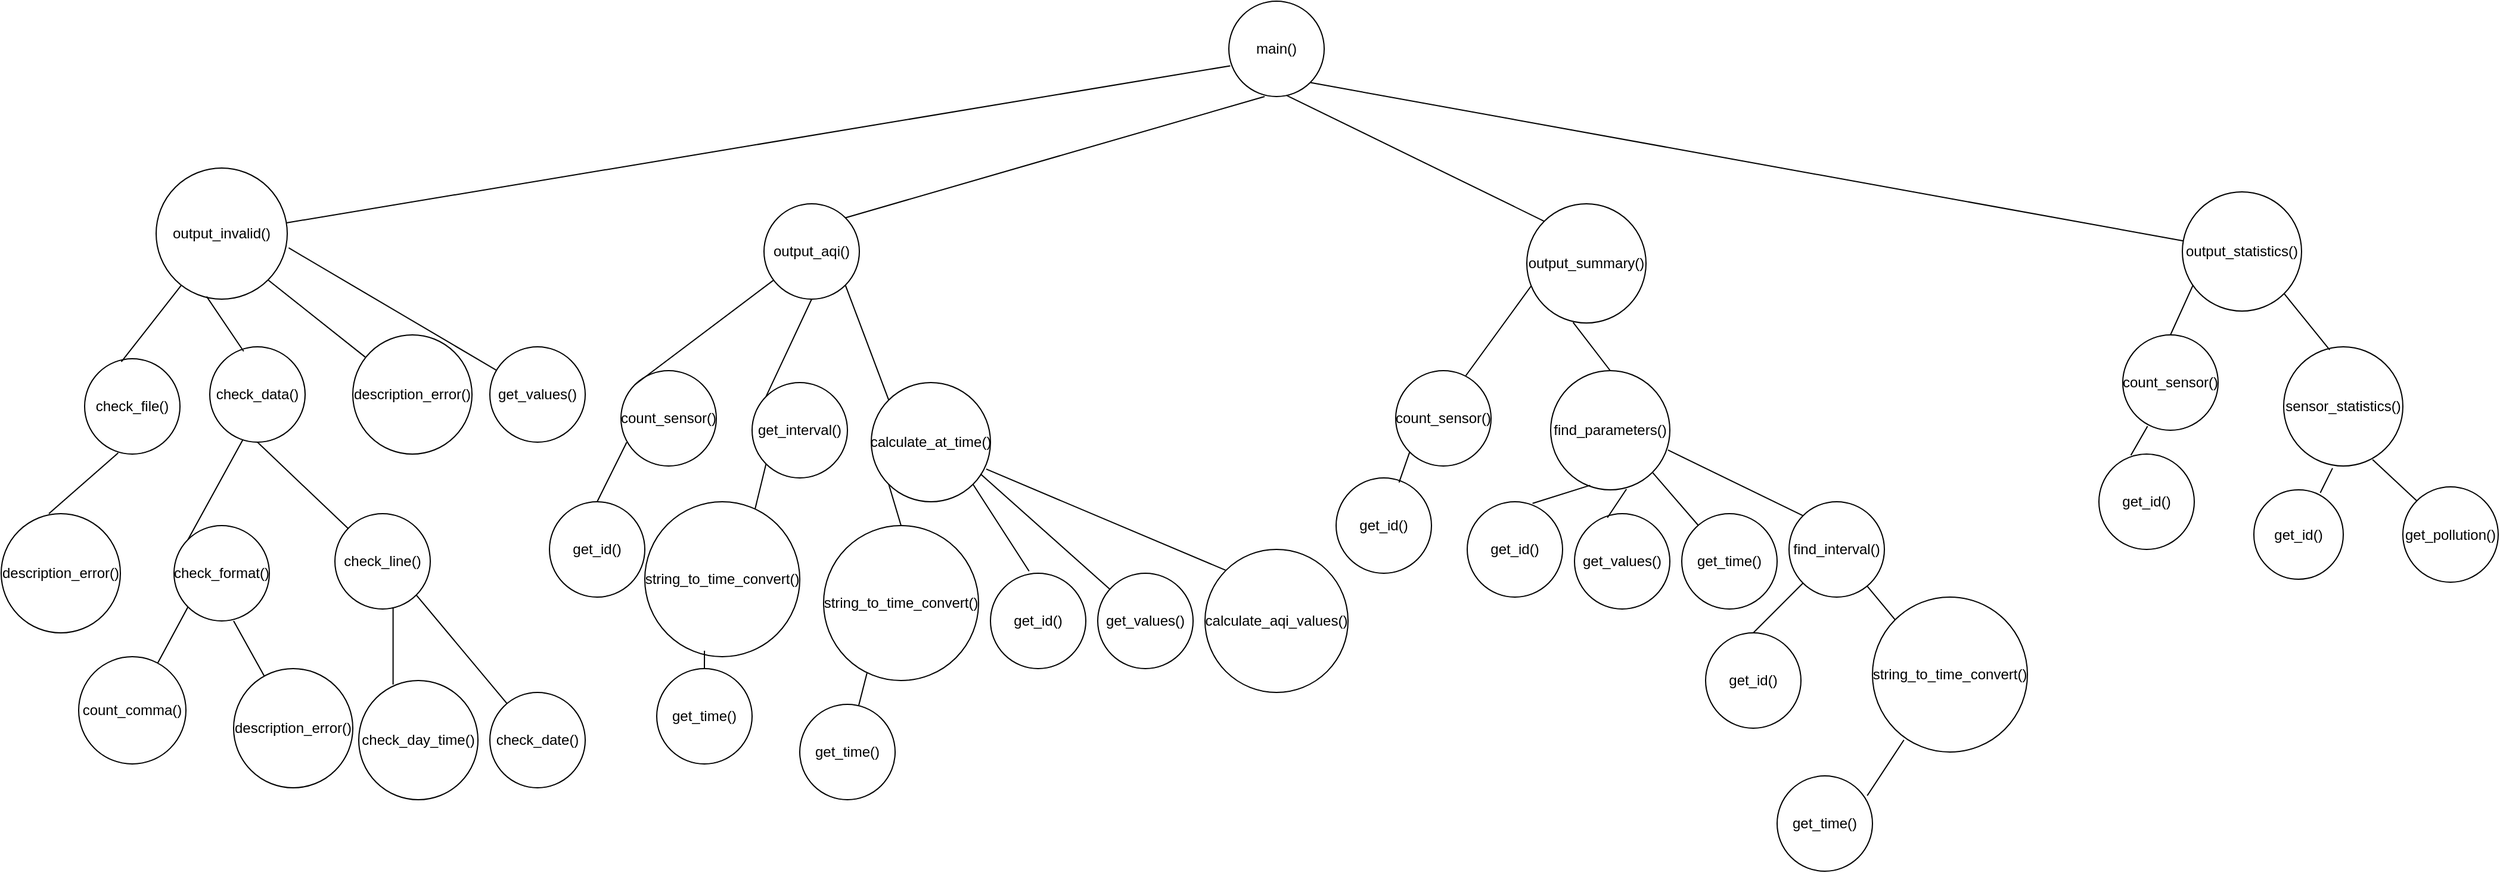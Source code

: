 <mxfile version="20.8.3" type="github" pages="2">
  <diagram id="cuSqO_4xSp7wu_9kqnW6" name="Page-1">
    <mxGraphModel dx="2813" dy="811" grid="1" gridSize="10" guides="1" tooltips="1" connect="1" arrows="1" fold="1" page="1" pageScale="1" pageWidth="850" pageHeight="1100" math="0" shadow="0">
      <root>
        <mxCell id="0" />
        <mxCell id="1" parent="0" />
        <mxCell id="RL_vZmTEsVki9VU4-pgK-1" value="main()" style="ellipse;whiteSpace=wrap;html=1;aspect=fixed;" parent="1" vertex="1">
          <mxGeometry x="390" y="10" width="80" height="80" as="geometry" />
        </mxCell>
        <mxCell id="RL_vZmTEsVki9VU4-pgK-2" value="output_aqi()" style="ellipse;whiteSpace=wrap;html=1;aspect=fixed;" parent="1" vertex="1">
          <mxGeometry y="180" width="80" height="80" as="geometry" />
        </mxCell>
        <mxCell id="RL_vZmTEsVki9VU4-pgK-3" value="output_summary()" style="ellipse;whiteSpace=wrap;html=1;aspect=fixed;" parent="1" vertex="1">
          <mxGeometry x="640" y="180" width="100" height="100" as="geometry" />
        </mxCell>
        <mxCell id="RL_vZmTEsVki9VU4-pgK-4" value="output_invalid()" style="ellipse;whiteSpace=wrap;html=1;aspect=fixed;" parent="1" vertex="1">
          <mxGeometry x="-510" y="150" width="110" height="110" as="geometry" />
        </mxCell>
        <mxCell id="RL_vZmTEsVki9VU4-pgK-5" value="output_statistics()" style="ellipse;whiteSpace=wrap;html=1;aspect=fixed;" parent="1" vertex="1">
          <mxGeometry x="1190" y="170" width="100" height="100" as="geometry" />
        </mxCell>
        <mxCell id="RL_vZmTEsVki9VU4-pgK-7" value="" style="endArrow=none;html=1;rounded=0;entryX=0.015;entryY=0.678;entryDx=0;entryDy=0;entryPerimeter=0;" parent="1" source="RL_vZmTEsVki9VU4-pgK-4" target="RL_vZmTEsVki9VU4-pgK-1" edge="1">
          <mxGeometry width="50" height="50" relative="1" as="geometry">
            <mxPoint x="260" y="120" as="sourcePoint" />
            <mxPoint x="310" y="70" as="targetPoint" />
          </mxGeometry>
        </mxCell>
        <mxCell id="RL_vZmTEsVki9VU4-pgK-8" value="" style="endArrow=none;html=1;rounded=0;entryX=0.375;entryY=1;entryDx=0;entryDy=0;entryPerimeter=0;exitX=1;exitY=0;exitDx=0;exitDy=0;" parent="1" source="RL_vZmTEsVki9VU4-pgK-2" target="RL_vZmTEsVki9VU4-pgK-1" edge="1">
          <mxGeometry width="50" height="50" relative="1" as="geometry">
            <mxPoint x="320" y="180" as="sourcePoint" />
            <mxPoint x="370" y="130" as="targetPoint" />
          </mxGeometry>
        </mxCell>
        <mxCell id="RL_vZmTEsVki9VU4-pgK-9" value="" style="endArrow=none;html=1;rounded=0;entryX=0.605;entryY=0.988;entryDx=0;entryDy=0;entryPerimeter=0;exitX=0;exitY=0;exitDx=0;exitDy=0;" parent="1" target="RL_vZmTEsVki9VU4-pgK-1" edge="1" source="RL_vZmTEsVki9VU4-pgK-3">
          <mxGeometry width="50" height="50" relative="1" as="geometry">
            <mxPoint x="460" y="240" as="sourcePoint" />
            <mxPoint x="450" y="140" as="targetPoint" />
          </mxGeometry>
        </mxCell>
        <mxCell id="RL_vZmTEsVki9VU4-pgK-10" value="" style="endArrow=none;html=1;rounded=0;entryX=1;entryY=1;entryDx=0;entryDy=0;" parent="1" source="RL_vZmTEsVki9VU4-pgK-5" target="RL_vZmTEsVki9VU4-pgK-1" edge="1">
          <mxGeometry width="50" height="50" relative="1" as="geometry">
            <mxPoint x="500" y="170" as="sourcePoint" />
            <mxPoint x="550" y="120" as="targetPoint" />
          </mxGeometry>
        </mxCell>
        <mxCell id="RL_vZmTEsVki9VU4-pgK-11" value="check_file()" style="ellipse;whiteSpace=wrap;html=1;aspect=fixed;" parent="1" vertex="1">
          <mxGeometry x="-570" y="310" width="80" height="80" as="geometry" />
        </mxCell>
        <mxCell id="RL_vZmTEsVki9VU4-pgK-12" value="check_data()" style="ellipse;whiteSpace=wrap;html=1;aspect=fixed;" parent="1" vertex="1">
          <mxGeometry x="-465" y="300" width="80" height="80" as="geometry" />
        </mxCell>
        <mxCell id="RL_vZmTEsVki9VU4-pgK-13" value="description_error()" style="ellipse;whiteSpace=wrap;html=1;aspect=fixed;" parent="1" vertex="1">
          <mxGeometry x="-345" y="290" width="100" height="100" as="geometry" />
        </mxCell>
        <mxCell id="RL_vZmTEsVki9VU4-pgK-14" value="get_values()" style="ellipse;whiteSpace=wrap;html=1;aspect=fixed;" parent="1" vertex="1">
          <mxGeometry x="-230" y="300" width="80" height="80" as="geometry" />
        </mxCell>
        <mxCell id="IlgSwS_JlBay_ioRpLjO-1" value="" style="endArrow=none;html=1;rounded=0;exitX=0.385;exitY=0.032;exitDx=0;exitDy=0;exitPerimeter=0;" edge="1" parent="1" source="RL_vZmTEsVki9VU4-pgK-11" target="RL_vZmTEsVki9VU4-pgK-4">
          <mxGeometry width="50" height="50" relative="1" as="geometry">
            <mxPoint x="10" y="390" as="sourcePoint" />
            <mxPoint x="60" y="340" as="targetPoint" />
          </mxGeometry>
        </mxCell>
        <mxCell id="IlgSwS_JlBay_ioRpLjO-2" value="" style="endArrow=none;html=1;rounded=0;entryX=0.385;entryY=0.98;entryDx=0;entryDy=0;entryPerimeter=0;exitX=0.355;exitY=0.047;exitDx=0;exitDy=0;exitPerimeter=0;" edge="1" parent="1" source="RL_vZmTEsVki9VU4-pgK-12" target="RL_vZmTEsVki9VU4-pgK-4">
          <mxGeometry width="50" height="50" relative="1" as="geometry">
            <mxPoint x="140" y="390" as="sourcePoint" />
            <mxPoint x="190" y="340" as="targetPoint" />
          </mxGeometry>
        </mxCell>
        <mxCell id="IlgSwS_JlBay_ioRpLjO-3" value="" style="endArrow=none;html=1;rounded=0;entryX=1;entryY=1;entryDx=0;entryDy=0;" edge="1" parent="1" source="RL_vZmTEsVki9VU4-pgK-13" target="RL_vZmTEsVki9VU4-pgK-4">
          <mxGeometry width="50" height="50" relative="1" as="geometry">
            <mxPoint x="160" y="350" as="sourcePoint" />
            <mxPoint x="210" y="300" as="targetPoint" />
          </mxGeometry>
        </mxCell>
        <mxCell id="IlgSwS_JlBay_ioRpLjO-4" value="" style="endArrow=none;html=1;rounded=0;entryX=1.011;entryY=0.609;entryDx=0;entryDy=0;entryPerimeter=0;" edge="1" parent="1" source="RL_vZmTEsVki9VU4-pgK-14" target="RL_vZmTEsVki9VU4-pgK-4">
          <mxGeometry width="50" height="50" relative="1" as="geometry">
            <mxPoint x="230" y="320" as="sourcePoint" />
            <mxPoint x="280" y="270" as="targetPoint" />
          </mxGeometry>
        </mxCell>
        <mxCell id="cVagQFuCA1IBpd_fFFHr-1" value="description_error()" style="ellipse;whiteSpace=wrap;html=1;aspect=fixed;" vertex="1" parent="1">
          <mxGeometry x="-640" y="440" width="100" height="100" as="geometry" />
        </mxCell>
        <mxCell id="cVagQFuCA1IBpd_fFFHr-2" value="" style="endArrow=none;html=1;rounded=0;exitX=0.4;exitY=0;exitDx=0;exitDy=0;exitPerimeter=0;entryX=0.352;entryY=0.988;entryDx=0;entryDy=0;entryPerimeter=0;" edge="1" parent="1" source="cVagQFuCA1IBpd_fFFHr-1" target="RL_vZmTEsVki9VU4-pgK-11">
          <mxGeometry width="50" height="50" relative="1" as="geometry">
            <mxPoint x="-220" y="450" as="sourcePoint" />
            <mxPoint x="-170" y="400" as="targetPoint" />
          </mxGeometry>
        </mxCell>
        <mxCell id="cVagQFuCA1IBpd_fFFHr-3" value="check_line()" style="ellipse;whiteSpace=wrap;html=1;aspect=fixed;" vertex="1" parent="1">
          <mxGeometry x="-360" y="440" width="80" height="80" as="geometry" />
        </mxCell>
        <mxCell id="cVagQFuCA1IBpd_fFFHr-4" value="check_format()" style="ellipse;whiteSpace=wrap;html=1;aspect=fixed;" vertex="1" parent="1">
          <mxGeometry x="-495" y="450" width="80" height="80" as="geometry" />
        </mxCell>
        <mxCell id="cVagQFuCA1IBpd_fFFHr-5" value="" style="endArrow=none;html=1;rounded=0;exitX=0;exitY=0;exitDx=0;exitDy=0;entryX=0.345;entryY=0.978;entryDx=0;entryDy=0;entryPerimeter=0;" edge="1" parent="1" source="cVagQFuCA1IBpd_fFFHr-4" target="RL_vZmTEsVki9VU4-pgK-12">
          <mxGeometry width="50" height="50" relative="1" as="geometry">
            <mxPoint x="-90" y="510" as="sourcePoint" />
            <mxPoint x="-80" y="410" as="targetPoint" />
          </mxGeometry>
        </mxCell>
        <mxCell id="cVagQFuCA1IBpd_fFFHr-6" value="" style="endArrow=none;html=1;rounded=0;entryX=0.5;entryY=1;entryDx=0;entryDy=0;" edge="1" parent="1" source="cVagQFuCA1IBpd_fFFHr-3" target="RL_vZmTEsVki9VU4-pgK-12">
          <mxGeometry width="50" height="50" relative="1" as="geometry">
            <mxPoint x="-60" y="490" as="sourcePoint" />
            <mxPoint x="-50" y="400" as="targetPoint" />
          </mxGeometry>
        </mxCell>
        <mxCell id="cVagQFuCA1IBpd_fFFHr-7" value="count_comma()" style="ellipse;whiteSpace=wrap;html=1;aspect=fixed;" vertex="1" parent="1">
          <mxGeometry x="-575" y="560" width="90" height="90" as="geometry" />
        </mxCell>
        <mxCell id="cVagQFuCA1IBpd_fFFHr-8" value="" style="endArrow=none;html=1;rounded=0;entryX=0;entryY=1;entryDx=0;entryDy=0;" edge="1" parent="1" source="cVagQFuCA1IBpd_fFFHr-7" target="cVagQFuCA1IBpd_fFFHr-4">
          <mxGeometry width="50" height="50" relative="1" as="geometry">
            <mxPoint x="-190" y="580" as="sourcePoint" />
            <mxPoint x="-140" y="530" as="targetPoint" />
          </mxGeometry>
        </mxCell>
        <mxCell id="cVagQFuCA1IBpd_fFFHr-9" value="description_error()" style="ellipse;whiteSpace=wrap;html=1;aspect=fixed;" vertex="1" parent="1">
          <mxGeometry x="-445" y="570" width="100" height="100" as="geometry" />
        </mxCell>
        <mxCell id="cVagQFuCA1IBpd_fFFHr-10" value="" style="endArrow=none;html=1;rounded=0;entryX=0.625;entryY=1;entryDx=0;entryDy=0;entryPerimeter=0;" edge="1" parent="1" source="cVagQFuCA1IBpd_fFFHr-9" target="cVagQFuCA1IBpd_fFFHr-4">
          <mxGeometry width="50" height="50" relative="1" as="geometry">
            <mxPoint x="-110" y="620" as="sourcePoint" />
            <mxPoint x="-60" y="570" as="targetPoint" />
          </mxGeometry>
        </mxCell>
        <mxCell id="cVagQFuCA1IBpd_fFFHr-11" value="check_day_time()" style="ellipse;whiteSpace=wrap;html=1;aspect=fixed;" vertex="1" parent="1">
          <mxGeometry x="-340" y="580" width="100" height="100" as="geometry" />
        </mxCell>
        <mxCell id="cVagQFuCA1IBpd_fFFHr-12" value="check_date()" style="ellipse;whiteSpace=wrap;html=1;aspect=fixed;" vertex="1" parent="1">
          <mxGeometry x="-230" y="590" width="80" height="80" as="geometry" />
        </mxCell>
        <mxCell id="cVagQFuCA1IBpd_fFFHr-13" value="" style="endArrow=none;html=1;rounded=0;entryX=0.61;entryY=0.983;entryDx=0;entryDy=0;entryPerimeter=0;exitX=0.288;exitY=0.034;exitDx=0;exitDy=0;exitPerimeter=0;" edge="1" parent="1" source="cVagQFuCA1IBpd_fFFHr-11" target="cVagQFuCA1IBpd_fFFHr-3">
          <mxGeometry width="50" height="50" relative="1" as="geometry">
            <mxPoint x="30" y="600" as="sourcePoint" />
            <mxPoint x="80" y="550" as="targetPoint" />
          </mxGeometry>
        </mxCell>
        <mxCell id="cVagQFuCA1IBpd_fFFHr-14" value="" style="endArrow=none;html=1;rounded=0;entryX=1;entryY=1;entryDx=0;entryDy=0;" edge="1" parent="1" source="cVagQFuCA1IBpd_fFFHr-12" target="cVagQFuCA1IBpd_fFFHr-3">
          <mxGeometry width="50" height="50" relative="1" as="geometry">
            <mxPoint x="110" y="580" as="sourcePoint" />
            <mxPoint x="160" y="530" as="targetPoint" />
          </mxGeometry>
        </mxCell>
        <mxCell id="cVagQFuCA1IBpd_fFFHr-15" value="count_sensor()" style="ellipse;whiteSpace=wrap;html=1;aspect=fixed;" vertex="1" parent="1">
          <mxGeometry x="-120" y="320" width="80" height="80" as="geometry" />
        </mxCell>
        <mxCell id="cVagQFuCA1IBpd_fFFHr-16" value="get_interval()" style="ellipse;whiteSpace=wrap;html=1;aspect=fixed;" vertex="1" parent="1">
          <mxGeometry x="-10" y="330" width="80" height="80" as="geometry" />
        </mxCell>
        <mxCell id="cVagQFuCA1IBpd_fFFHr-17" value="calculate_at_time()" style="ellipse;whiteSpace=wrap;html=1;aspect=fixed;" vertex="1" parent="1">
          <mxGeometry x="90" y="330" width="100" height="100" as="geometry" />
        </mxCell>
        <mxCell id="cVagQFuCA1IBpd_fFFHr-18" value="" style="endArrow=none;html=1;rounded=0;exitX=0;exitY=0;exitDx=0;exitDy=0;" edge="1" parent="1" source="cVagQFuCA1IBpd_fFFHr-15" target="RL_vZmTEsVki9VU4-pgK-2">
          <mxGeometry width="50" height="50" relative="1" as="geometry">
            <mxPoint x="230" y="330" as="sourcePoint" />
            <mxPoint x="280" y="280" as="targetPoint" />
          </mxGeometry>
        </mxCell>
        <mxCell id="cVagQFuCA1IBpd_fFFHr-19" value="" style="endArrow=none;html=1;rounded=0;entryX=0.5;entryY=1;entryDx=0;entryDy=0;exitX=0;exitY=0;exitDx=0;exitDy=0;" edge="1" parent="1" source="cVagQFuCA1IBpd_fFFHr-16" target="RL_vZmTEsVki9VU4-pgK-2">
          <mxGeometry width="50" height="50" relative="1" as="geometry">
            <mxPoint x="310" y="360" as="sourcePoint" />
            <mxPoint x="360" y="310" as="targetPoint" />
          </mxGeometry>
        </mxCell>
        <mxCell id="cVagQFuCA1IBpd_fFFHr-20" value="" style="endArrow=none;html=1;rounded=0;entryX=1;entryY=1;entryDx=0;entryDy=0;exitX=0;exitY=0;exitDx=0;exitDy=0;" edge="1" parent="1" source="cVagQFuCA1IBpd_fFFHr-17" target="RL_vZmTEsVki9VU4-pgK-2">
          <mxGeometry width="50" height="50" relative="1" as="geometry">
            <mxPoint x="380" y="340" as="sourcePoint" />
            <mxPoint x="430" y="290" as="targetPoint" />
          </mxGeometry>
        </mxCell>
        <mxCell id="cVagQFuCA1IBpd_fFFHr-21" value="get_id()" style="ellipse;whiteSpace=wrap;html=1;aspect=fixed;" vertex="1" parent="1">
          <mxGeometry x="-180" y="430" width="80" height="80" as="geometry" />
        </mxCell>
        <mxCell id="cVagQFuCA1IBpd_fFFHr-22" value="" style="endArrow=none;html=1;rounded=0;entryX=0.06;entryY=0.752;entryDx=0;entryDy=0;entryPerimeter=0;exitX=0.5;exitY=0;exitDx=0;exitDy=0;" edge="1" parent="1" source="cVagQFuCA1IBpd_fFFHr-21" target="cVagQFuCA1IBpd_fFFHr-15">
          <mxGeometry width="50" height="50" relative="1" as="geometry">
            <mxPoint x="-170" y="450" as="sourcePoint" />
            <mxPoint x="-120" y="400" as="targetPoint" />
          </mxGeometry>
        </mxCell>
        <mxCell id="cVagQFuCA1IBpd_fFFHr-24" value="string_to_time_convert()" style="ellipse;whiteSpace=wrap;html=1;aspect=fixed;" vertex="1" parent="1">
          <mxGeometry x="-100" y="430" width="130" height="130" as="geometry" />
        </mxCell>
        <mxCell id="cVagQFuCA1IBpd_fFFHr-25" value="" style="endArrow=none;html=1;rounded=0;entryX=0;entryY=1;entryDx=0;entryDy=0;exitX=0.711;exitY=0.049;exitDx=0;exitDy=0;exitPerimeter=0;" edge="1" parent="1" source="cVagQFuCA1IBpd_fFFHr-24" target="cVagQFuCA1IBpd_fFFHr-16">
          <mxGeometry width="50" height="50" relative="1" as="geometry">
            <mxPoint x="30" y="470" as="sourcePoint" />
            <mxPoint x="80" y="420" as="targetPoint" />
          </mxGeometry>
        </mxCell>
        <mxCell id="cVagQFuCA1IBpd_fFFHr-26" value="get_time()" style="ellipse;whiteSpace=wrap;html=1;aspect=fixed;" vertex="1" parent="1">
          <mxGeometry x="-90" y="570" width="80" height="80" as="geometry" />
        </mxCell>
        <mxCell id="cVagQFuCA1IBpd_fFFHr-27" value="" style="endArrow=none;html=1;rounded=0;entryX=0.385;entryY=0.962;entryDx=0;entryDy=0;entryPerimeter=0;" edge="1" parent="1" source="cVagQFuCA1IBpd_fFFHr-26" target="cVagQFuCA1IBpd_fFFHr-24">
          <mxGeometry width="50" height="50" relative="1" as="geometry">
            <mxPoint x="-90" y="610" as="sourcePoint" />
            <mxPoint x="-40" y="560" as="targetPoint" />
          </mxGeometry>
        </mxCell>
        <mxCell id="cVagQFuCA1IBpd_fFFHr-28" value="string_to_time_convert()" style="ellipse;whiteSpace=wrap;html=1;aspect=fixed;" vertex="1" parent="1">
          <mxGeometry x="50" y="450" width="130" height="130" as="geometry" />
        </mxCell>
        <mxCell id="cVagQFuCA1IBpd_fFFHr-29" value="" style="endArrow=none;html=1;rounded=0;entryX=0;entryY=1;entryDx=0;entryDy=0;exitX=0.5;exitY=0;exitDx=0;exitDy=0;" edge="1" parent="1" source="cVagQFuCA1IBpd_fFFHr-28" target="cVagQFuCA1IBpd_fFFHr-17">
          <mxGeometry width="50" height="50" relative="1" as="geometry">
            <mxPoint x="2.43" y="446.37" as="sourcePoint" />
            <mxPoint x="11.716" y="408.284" as="targetPoint" />
            <Array as="points" />
          </mxGeometry>
        </mxCell>
        <mxCell id="cVagQFuCA1IBpd_fFFHr-30" value="get_id()" style="ellipse;whiteSpace=wrap;html=1;aspect=fixed;" vertex="1" parent="1">
          <mxGeometry x="190" y="490" width="80" height="80" as="geometry" />
        </mxCell>
        <mxCell id="cVagQFuCA1IBpd_fFFHr-31" value="get_values()" style="ellipse;whiteSpace=wrap;html=1;aspect=fixed;" vertex="1" parent="1">
          <mxGeometry x="280" y="490" width="80" height="80" as="geometry" />
        </mxCell>
        <mxCell id="cVagQFuCA1IBpd_fFFHr-32" value="calculate_aqi_values()" style="ellipse;whiteSpace=wrap;html=1;aspect=fixed;" vertex="1" parent="1">
          <mxGeometry x="370" y="470" width="120" height="120" as="geometry" />
        </mxCell>
        <mxCell id="cVagQFuCA1IBpd_fFFHr-33" value="" style="endArrow=none;html=1;rounded=0;entryX=1;entryY=1;entryDx=0;entryDy=0;exitX=0.405;exitY=-0.022;exitDx=0;exitDy=0;exitPerimeter=0;" edge="1" parent="1" source="cVagQFuCA1IBpd_fFFHr-30" target="cVagQFuCA1IBpd_fFFHr-17">
          <mxGeometry width="50" height="50" relative="1" as="geometry">
            <mxPoint x="220" y="470" as="sourcePoint" />
            <mxPoint x="270" y="420" as="targetPoint" />
          </mxGeometry>
        </mxCell>
        <mxCell id="cVagQFuCA1IBpd_fFFHr-34" value="" style="endArrow=none;html=1;rounded=0;entryX=0.916;entryY=0.766;entryDx=0;entryDy=0;entryPerimeter=0;" edge="1" parent="1" source="cVagQFuCA1IBpd_fFFHr-31" target="cVagQFuCA1IBpd_fFFHr-17">
          <mxGeometry width="50" height="50" relative="1" as="geometry">
            <mxPoint x="250" y="470" as="sourcePoint" />
            <mxPoint x="300" y="420" as="targetPoint" />
          </mxGeometry>
        </mxCell>
        <mxCell id="cVagQFuCA1IBpd_fFFHr-35" value="" style="endArrow=none;html=1;rounded=0;entryX=0;entryY=0;entryDx=0;entryDy=0;exitX=0.964;exitY=0.726;exitDx=0;exitDy=0;exitPerimeter=0;" edge="1" parent="1" source="cVagQFuCA1IBpd_fFFHr-17" target="cVagQFuCA1IBpd_fFFHr-32">
          <mxGeometry width="50" height="50" relative="1" as="geometry">
            <mxPoint x="180" y="400" as="sourcePoint" />
            <mxPoint x="380" y="400" as="targetPoint" />
          </mxGeometry>
        </mxCell>
        <mxCell id="cVagQFuCA1IBpd_fFFHr-36" value="get_time()" style="ellipse;whiteSpace=wrap;html=1;aspect=fixed;" vertex="1" parent="1">
          <mxGeometry x="30" y="600" width="80" height="80" as="geometry" />
        </mxCell>
        <mxCell id="cVagQFuCA1IBpd_fFFHr-37" value="" style="endArrow=none;html=1;rounded=0;entryX=0.28;entryY=0.952;entryDx=0;entryDy=0;entryPerimeter=0;" edge="1" parent="1" source="cVagQFuCA1IBpd_fFFHr-36" target="cVagQFuCA1IBpd_fFFHr-28">
          <mxGeometry width="50" height="50" relative="1" as="geometry">
            <mxPoint x="20" y="620" as="sourcePoint" />
            <mxPoint x="70" y="570" as="targetPoint" />
          </mxGeometry>
        </mxCell>
        <mxCell id="cVagQFuCA1IBpd_fFFHr-38" value="count_sensor()" style="ellipse;whiteSpace=wrap;html=1;aspect=fixed;" vertex="1" parent="1">
          <mxGeometry x="530" y="320" width="80" height="80" as="geometry" />
        </mxCell>
        <mxCell id="cVagQFuCA1IBpd_fFFHr-39" value="get_id()" style="ellipse;whiteSpace=wrap;html=1;aspect=fixed;" vertex="1" parent="1">
          <mxGeometry x="480" y="410" width="80" height="80" as="geometry" />
        </mxCell>
        <mxCell id="cVagQFuCA1IBpd_fFFHr-40" value="" style="endArrow=none;html=1;rounded=0;entryX=0.036;entryY=0.69;entryDx=0;entryDy=0;entryPerimeter=0;exitX=0.735;exitY=0.053;exitDx=0;exitDy=0;exitPerimeter=0;" edge="1" parent="1" source="cVagQFuCA1IBpd_fFFHr-38" target="RL_vZmTEsVki9VU4-pgK-3">
          <mxGeometry width="50" height="50" relative="1" as="geometry">
            <mxPoint x="590" y="310" as="sourcePoint" />
            <mxPoint x="640" y="260" as="targetPoint" />
          </mxGeometry>
        </mxCell>
        <mxCell id="cVagQFuCA1IBpd_fFFHr-41" value="" style="endArrow=none;html=1;rounded=0;entryX=0;entryY=1;entryDx=0;entryDy=0;exitX=0.66;exitY=0.048;exitDx=0;exitDy=0;exitPerimeter=0;" edge="1" parent="1" source="cVagQFuCA1IBpd_fFFHr-39" target="cVagQFuCA1IBpd_fFFHr-38">
          <mxGeometry width="50" height="50" relative="1" as="geometry">
            <mxPoint x="440" y="390" as="sourcePoint" />
            <mxPoint x="490" y="340" as="targetPoint" />
          </mxGeometry>
        </mxCell>
        <mxCell id="cVagQFuCA1IBpd_fFFHr-42" value="find_parameters()" style="ellipse;whiteSpace=wrap;html=1;aspect=fixed;" vertex="1" parent="1">
          <mxGeometry x="660" y="320" width="100" height="100" as="geometry" />
        </mxCell>
        <mxCell id="cVagQFuCA1IBpd_fFFHr-43" value="" style="endArrow=none;html=1;rounded=0;entryX=0.388;entryY=0.994;entryDx=0;entryDy=0;entryPerimeter=0;exitX=0.5;exitY=0;exitDx=0;exitDy=0;" edge="1" parent="1" source="cVagQFuCA1IBpd_fFFHr-42" target="RL_vZmTEsVki9VU4-pgK-3">
          <mxGeometry width="50" height="50" relative="1" as="geometry">
            <mxPoint x="650" y="390" as="sourcePoint" />
            <mxPoint x="700" y="340" as="targetPoint" />
            <Array as="points" />
          </mxGeometry>
        </mxCell>
        <mxCell id="cVagQFuCA1IBpd_fFFHr-44" value="get_id()" style="ellipse;whiteSpace=wrap;html=1;aspect=fixed;" vertex="1" parent="1">
          <mxGeometry x="590" y="430" width="80" height="80" as="geometry" />
        </mxCell>
        <mxCell id="cVagQFuCA1IBpd_fFFHr-45" value="" style="endArrow=none;html=1;rounded=0;entryX=0.332;entryY=0.962;entryDx=0;entryDy=0;entryPerimeter=0;exitX=0.685;exitY=0.017;exitDx=0;exitDy=0;exitPerimeter=0;" edge="1" parent="1" source="cVagQFuCA1IBpd_fFFHr-44" target="cVagQFuCA1IBpd_fFFHr-42">
          <mxGeometry width="50" height="50" relative="1" as="geometry">
            <mxPoint x="260" y="420" as="sourcePoint" />
            <mxPoint x="310" y="370" as="targetPoint" />
          </mxGeometry>
        </mxCell>
        <mxCell id="cVagQFuCA1IBpd_fFFHr-46" value="get_values()" style="ellipse;whiteSpace=wrap;html=1;aspect=fixed;" vertex="1" parent="1">
          <mxGeometry x="680" y="440" width="80" height="80" as="geometry" />
        </mxCell>
        <mxCell id="cVagQFuCA1IBpd_fFFHr-47" value="" style="endArrow=none;html=1;rounded=0;exitX=0.636;exitY=0.994;exitDx=0;exitDy=0;exitPerimeter=0;entryX=0.345;entryY=0.042;entryDx=0;entryDy=0;entryPerimeter=0;" edge="1" parent="1" source="cVagQFuCA1IBpd_fFFHr-42" target="cVagQFuCA1IBpd_fFFHr-46">
          <mxGeometry width="50" height="50" relative="1" as="geometry">
            <mxPoint x="730" y="430" as="sourcePoint" />
            <mxPoint x="780" y="380" as="targetPoint" />
          </mxGeometry>
        </mxCell>
        <mxCell id="cVagQFuCA1IBpd_fFFHr-48" value="get_time()" style="ellipse;whiteSpace=wrap;html=1;aspect=fixed;" vertex="1" parent="1">
          <mxGeometry x="770" y="440" width="80" height="80" as="geometry" />
        </mxCell>
        <mxCell id="cVagQFuCA1IBpd_fFFHr-49" value="" style="endArrow=none;html=1;rounded=0;entryX=1;entryY=1;entryDx=0;entryDy=0;" edge="1" parent="1" source="cVagQFuCA1IBpd_fFFHr-48" target="cVagQFuCA1IBpd_fFFHr-42">
          <mxGeometry width="50" height="50" relative="1" as="geometry">
            <mxPoint x="260" y="420" as="sourcePoint" />
            <mxPoint x="310" y="370" as="targetPoint" />
          </mxGeometry>
        </mxCell>
        <mxCell id="cVagQFuCA1IBpd_fFFHr-51" value="find_interval()" style="ellipse;whiteSpace=wrap;html=1;aspect=fixed;" vertex="1" parent="1">
          <mxGeometry x="860" y="430" width="80" height="80" as="geometry" />
        </mxCell>
        <mxCell id="cVagQFuCA1IBpd_fFFHr-52" value="" style="endArrow=none;html=1;rounded=0;entryX=0;entryY=0;entryDx=0;entryDy=0;exitX=0.984;exitY=0.666;exitDx=0;exitDy=0;exitPerimeter=0;" edge="1" parent="1" source="cVagQFuCA1IBpd_fFFHr-42" target="cVagQFuCA1IBpd_fFFHr-51">
          <mxGeometry width="50" height="50" relative="1" as="geometry">
            <mxPoint x="730" y="380" as="sourcePoint" />
            <mxPoint x="890" y="350" as="targetPoint" />
          </mxGeometry>
        </mxCell>
        <mxCell id="cVagQFuCA1IBpd_fFFHr-53" value="get_id()" style="ellipse;whiteSpace=wrap;html=1;aspect=fixed;" vertex="1" parent="1">
          <mxGeometry x="790" y="540" width="80" height="80" as="geometry" />
        </mxCell>
        <mxCell id="cVagQFuCA1IBpd_fFFHr-54" value="" style="endArrow=none;html=1;rounded=0;entryX=0;entryY=1;entryDx=0;entryDy=0;exitX=0.5;exitY=0;exitDx=0;exitDy=0;" edge="1" parent="1" source="cVagQFuCA1IBpd_fFFHr-53" target="cVagQFuCA1IBpd_fFFHr-51">
          <mxGeometry width="50" height="50" relative="1" as="geometry">
            <mxPoint x="830" y="560" as="sourcePoint" />
            <mxPoint x="880" y="510" as="targetPoint" />
          </mxGeometry>
        </mxCell>
        <mxCell id="cVagQFuCA1IBpd_fFFHr-55" value="string_to_time_convert()" style="ellipse;whiteSpace=wrap;html=1;aspect=fixed;" vertex="1" parent="1">
          <mxGeometry x="930" y="510" width="130" height="130" as="geometry" />
        </mxCell>
        <mxCell id="cVagQFuCA1IBpd_fFFHr-56" value="get_time()" style="ellipse;whiteSpace=wrap;html=1;aspect=fixed;" vertex="1" parent="1">
          <mxGeometry x="850" y="660" width="80" height="80" as="geometry" />
        </mxCell>
        <mxCell id="cVagQFuCA1IBpd_fFFHr-58" value="" style="endArrow=none;html=1;rounded=0;entryX=0.203;entryY=0.922;entryDx=0;entryDy=0;entryPerimeter=0;exitX=0.945;exitY=0.208;exitDx=0;exitDy=0;exitPerimeter=0;" edge="1" parent="1" source="cVagQFuCA1IBpd_fFFHr-56" target="cVagQFuCA1IBpd_fFFHr-55">
          <mxGeometry width="50" height="50" relative="1" as="geometry">
            <mxPoint x="860" y="710" as="sourcePoint" />
            <mxPoint x="910" y="660" as="targetPoint" />
          </mxGeometry>
        </mxCell>
        <mxCell id="cVagQFuCA1IBpd_fFFHr-59" value="" style="endArrow=none;html=1;rounded=0;exitX=0;exitY=0;exitDx=0;exitDy=0;" edge="1" parent="1" source="cVagQFuCA1IBpd_fFFHr-55" target="cVagQFuCA1IBpd_fFFHr-51">
          <mxGeometry width="50" height="50" relative="1" as="geometry">
            <mxPoint x="880" y="570" as="sourcePoint" />
            <mxPoint x="930" y="520" as="targetPoint" />
          </mxGeometry>
        </mxCell>
        <mxCell id="cVagQFuCA1IBpd_fFFHr-60" value="count_sensor()" style="ellipse;whiteSpace=wrap;html=1;aspect=fixed;" vertex="1" parent="1">
          <mxGeometry x="1140" y="290" width="80" height="80" as="geometry" />
        </mxCell>
        <mxCell id="cVagQFuCA1IBpd_fFFHr-61" value="get_id()" style="ellipse;whiteSpace=wrap;html=1;aspect=fixed;" vertex="1" parent="1">
          <mxGeometry x="1120" y="390" width="80" height="80" as="geometry" />
        </mxCell>
        <mxCell id="cVagQFuCA1IBpd_fFFHr-62" value="get_id()" style="ellipse;whiteSpace=wrap;html=1;aspect=fixed;" vertex="1" parent="1">
          <mxGeometry x="1250" y="420" width="75" height="75" as="geometry" />
        </mxCell>
        <mxCell id="cVagQFuCA1IBpd_fFFHr-63" value="sensor_statistics()" style="ellipse;whiteSpace=wrap;html=1;aspect=fixed;" vertex="1" parent="1">
          <mxGeometry x="1275" y="300" width="100" height="100" as="geometry" />
        </mxCell>
        <mxCell id="cVagQFuCA1IBpd_fFFHr-64" value="" style="endArrow=none;html=1;rounded=0;entryX=0.088;entryY=0.786;entryDx=0;entryDy=0;entryPerimeter=0;exitX=0.5;exitY=0;exitDx=0;exitDy=0;" edge="1" parent="1" source="cVagQFuCA1IBpd_fFFHr-60" target="RL_vZmTEsVki9VU4-pgK-5">
          <mxGeometry width="50" height="50" relative="1" as="geometry">
            <mxPoint x="1130" y="310" as="sourcePoint" />
            <mxPoint x="1180" y="260" as="targetPoint" />
          </mxGeometry>
        </mxCell>
        <mxCell id="cVagQFuCA1IBpd_fFFHr-65" value="" style="endArrow=none;html=1;rounded=0;entryX=0.26;entryY=0.958;entryDx=0;entryDy=0;entryPerimeter=0;exitX=0.335;exitY=0.013;exitDx=0;exitDy=0;exitPerimeter=0;" edge="1" parent="1" source="cVagQFuCA1IBpd_fFFHr-61" target="cVagQFuCA1IBpd_fFFHr-60">
          <mxGeometry width="50" height="50" relative="1" as="geometry">
            <mxPoint x="1100" y="420" as="sourcePoint" />
            <mxPoint x="1150" y="370" as="targetPoint" />
          </mxGeometry>
        </mxCell>
        <mxCell id="cVagQFuCA1IBpd_fFFHr-66" value="" style="endArrow=none;html=1;rounded=0;entryX=1;entryY=1;entryDx=0;entryDy=0;exitX=0.386;exitY=0.026;exitDx=0;exitDy=0;exitPerimeter=0;" edge="1" parent="1" source="cVagQFuCA1IBpd_fFFHr-63" target="RL_vZmTEsVki9VU4-pgK-5">
          <mxGeometry width="50" height="50" relative="1" as="geometry">
            <mxPoint x="1250" y="330" as="sourcePoint" />
            <mxPoint x="1300" y="280" as="targetPoint" />
          </mxGeometry>
        </mxCell>
        <mxCell id="cVagQFuCA1IBpd_fFFHr-67" value="" style="endArrow=none;html=1;rounded=0;entryX=0.41;entryY=1.018;entryDx=0;entryDy=0;entryPerimeter=0;exitX=0.743;exitY=0.033;exitDx=0;exitDy=0;exitPerimeter=0;" edge="1" parent="1" source="cVagQFuCA1IBpd_fFFHr-62" target="cVagQFuCA1IBpd_fFFHr-63">
          <mxGeometry width="50" height="50" relative="1" as="geometry">
            <mxPoint x="1250" y="450" as="sourcePoint" />
            <mxPoint x="1300" y="400" as="targetPoint" />
          </mxGeometry>
        </mxCell>
        <mxCell id="cVagQFuCA1IBpd_fFFHr-68" value="get_pollution()" style="ellipse;whiteSpace=wrap;html=1;aspect=fixed;" vertex="1" parent="1">
          <mxGeometry x="1375" y="417.5" width="80" height="80" as="geometry" />
        </mxCell>
        <mxCell id="cVagQFuCA1IBpd_fFFHr-69" value="" style="endArrow=none;html=1;rounded=0;exitX=0.746;exitY=0.946;exitDx=0;exitDy=0;exitPerimeter=0;entryX=0;entryY=0;entryDx=0;entryDy=0;" edge="1" parent="1" source="cVagQFuCA1IBpd_fFFHr-63" target="cVagQFuCA1IBpd_fFFHr-68">
          <mxGeometry width="50" height="50" relative="1" as="geometry">
            <mxPoint x="1400" y="410" as="sourcePoint" />
            <mxPoint x="1450" y="360" as="targetPoint" />
          </mxGeometry>
        </mxCell>
      </root>
    </mxGraphModel>
  </diagram>
  <diagram id="CgX4zMMBmTULnqaurW3I" name="Page-2">
    <mxGraphModel dx="1276" dy="527" grid="1" gridSize="10" guides="1" tooltips="1" connect="1" arrows="1" fold="1" page="1" pageScale="1" pageWidth="850" pageHeight="1100" math="0" shadow="0">
      <root>
        <mxCell id="0" />
        <mxCell id="1" parent="0" />
      </root>
    </mxGraphModel>
  </diagram>
</mxfile>
